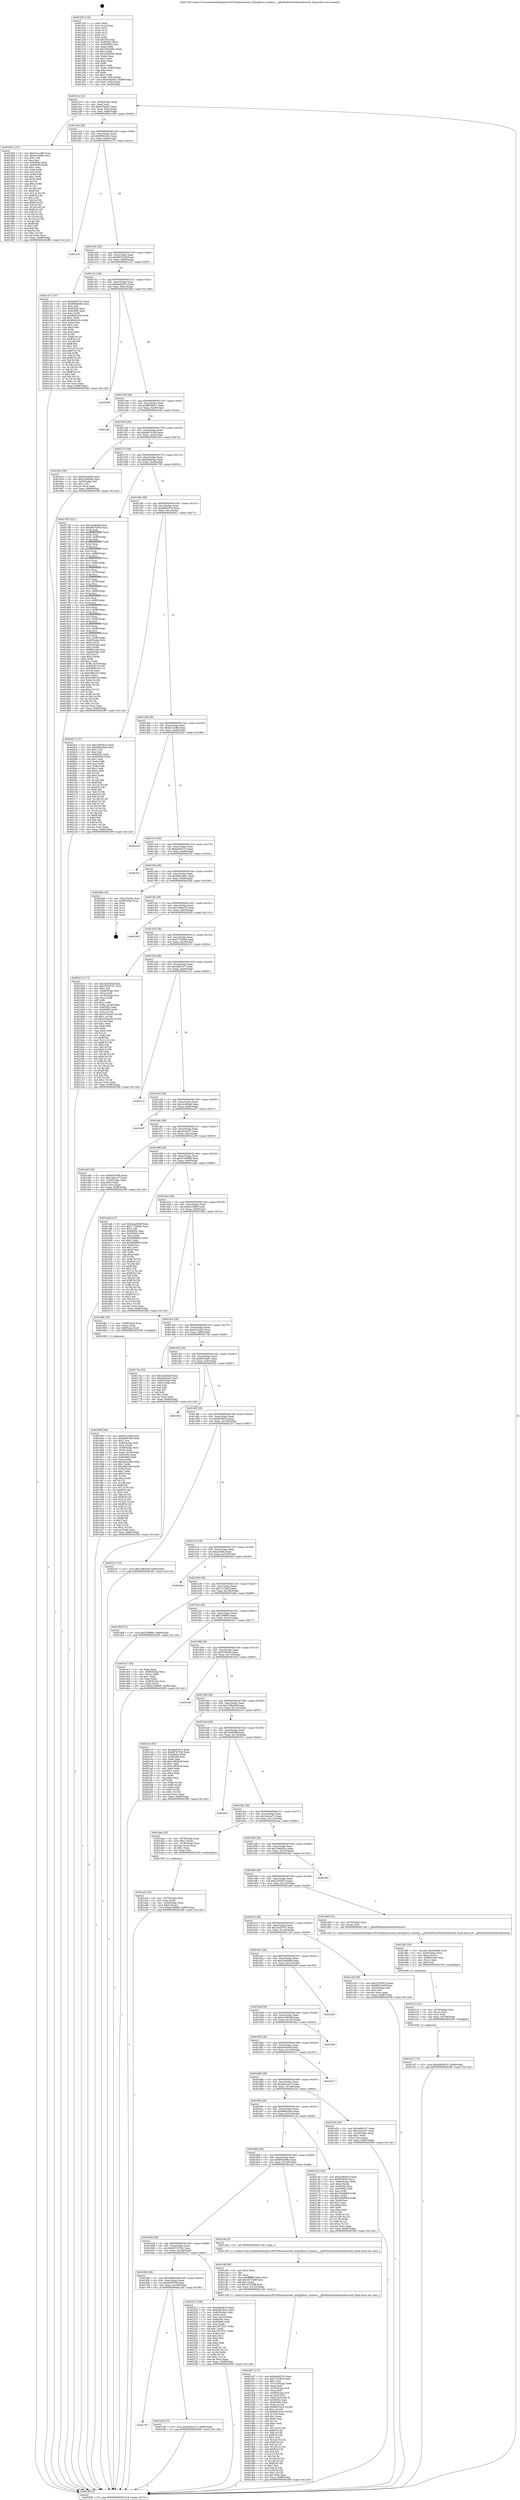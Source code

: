 digraph "0x401250" {
  label = "0x401250 (/mnt/c/Users/mathe/Desktop/tcc/POCII/binaries/extr_kittyglfwwl_window.c__glfwPlatformWindowHovered_Final-ollvm.out::main(0))"
  labelloc = "t"
  node[shape=record]

  Entry [label="",width=0.3,height=0.3,shape=circle,fillcolor=black,style=filled]
  "0x4012c4" [label="{
     0x4012c4 [32]\l
     | [instrs]\l
     &nbsp;&nbsp;0x4012c4 \<+6\>: mov -0x98(%rbp),%eax\l
     &nbsp;&nbsp;0x4012ca \<+2\>: mov %eax,%ecx\l
     &nbsp;&nbsp;0x4012cc \<+6\>: sub $0x853aaf20,%ecx\l
     &nbsp;&nbsp;0x4012d2 \<+6\>: mov %eax,-0xac(%rbp)\l
     &nbsp;&nbsp;0x4012d8 \<+6\>: mov %ecx,-0xb0(%rbp)\l
     &nbsp;&nbsp;0x4012de \<+6\>: je 0000000000401903 \<main+0x6b3\>\l
  }"]
  "0x401903" [label="{
     0x401903 [137]\l
     | [instrs]\l
     &nbsp;&nbsp;0x401903 \<+5\>: mov $0xb41c1f68,%eax\l
     &nbsp;&nbsp;0x401908 \<+5\>: mov $0xe415ff54,%ecx\l
     &nbsp;&nbsp;0x40190d \<+2\>: mov $0x1,%dl\l
     &nbsp;&nbsp;0x40190f \<+2\>: xor %esi,%esi\l
     &nbsp;&nbsp;0x401911 \<+7\>: mov 0x40505c,%edi\l
     &nbsp;&nbsp;0x401918 \<+8\>: mov 0x405060,%r8d\l
     &nbsp;&nbsp;0x401920 \<+3\>: sub $0x1,%esi\l
     &nbsp;&nbsp;0x401923 \<+3\>: mov %edi,%r9d\l
     &nbsp;&nbsp;0x401926 \<+3\>: add %esi,%r9d\l
     &nbsp;&nbsp;0x401929 \<+4\>: imul %r9d,%edi\l
     &nbsp;&nbsp;0x40192d \<+3\>: and $0x1,%edi\l
     &nbsp;&nbsp;0x401930 \<+3\>: cmp $0x0,%edi\l
     &nbsp;&nbsp;0x401933 \<+4\>: sete %r10b\l
     &nbsp;&nbsp;0x401937 \<+4\>: cmp $0xa,%r8d\l
     &nbsp;&nbsp;0x40193b \<+4\>: setl %r11b\l
     &nbsp;&nbsp;0x40193f \<+3\>: mov %r10b,%bl\l
     &nbsp;&nbsp;0x401942 \<+3\>: xor $0xff,%bl\l
     &nbsp;&nbsp;0x401945 \<+3\>: mov %r11b,%r14b\l
     &nbsp;&nbsp;0x401948 \<+4\>: xor $0xff,%r14b\l
     &nbsp;&nbsp;0x40194c \<+3\>: xor $0x1,%dl\l
     &nbsp;&nbsp;0x40194f \<+3\>: mov %bl,%r15b\l
     &nbsp;&nbsp;0x401952 \<+4\>: and $0xff,%r15b\l
     &nbsp;&nbsp;0x401956 \<+3\>: and %dl,%r10b\l
     &nbsp;&nbsp;0x401959 \<+3\>: mov %r14b,%r12b\l
     &nbsp;&nbsp;0x40195c \<+4\>: and $0xff,%r12b\l
     &nbsp;&nbsp;0x401960 \<+3\>: and %dl,%r11b\l
     &nbsp;&nbsp;0x401963 \<+3\>: or %r10b,%r15b\l
     &nbsp;&nbsp;0x401966 \<+3\>: or %r11b,%r12b\l
     &nbsp;&nbsp;0x401969 \<+3\>: xor %r12b,%r15b\l
     &nbsp;&nbsp;0x40196c \<+3\>: or %r14b,%bl\l
     &nbsp;&nbsp;0x40196f \<+3\>: xor $0xff,%bl\l
     &nbsp;&nbsp;0x401972 \<+3\>: or $0x1,%dl\l
     &nbsp;&nbsp;0x401975 \<+2\>: and %dl,%bl\l
     &nbsp;&nbsp;0x401977 \<+3\>: or %bl,%r15b\l
     &nbsp;&nbsp;0x40197a \<+4\>: test $0x1,%r15b\l
     &nbsp;&nbsp;0x40197e \<+3\>: cmovne %ecx,%eax\l
     &nbsp;&nbsp;0x401981 \<+6\>: mov %eax,-0x98(%rbp)\l
     &nbsp;&nbsp;0x401987 \<+5\>: jmp 00000000004023f0 \<main+0x11a0\>\l
  }"]
  "0x4012e4" [label="{
     0x4012e4 [28]\l
     | [instrs]\l
     &nbsp;&nbsp;0x4012e4 \<+5\>: jmp 00000000004012e9 \<main+0x99\>\l
     &nbsp;&nbsp;0x4012e9 \<+6\>: mov -0xac(%rbp),%eax\l
     &nbsp;&nbsp;0x4012ef \<+5\>: sub $0x860022dc,%eax\l
     &nbsp;&nbsp;0x4012f4 \<+6\>: mov %eax,-0xb4(%rbp)\l
     &nbsp;&nbsp;0x4012fa \<+6\>: je 0000000000401e73 \<main+0xc23\>\l
  }"]
  Exit [label="",width=0.3,height=0.3,shape=circle,fillcolor=black,style=filled,peripheries=2]
  "0x401e73" [label="{
     0x401e73\l
  }", style=dashed]
  "0x401300" [label="{
     0x401300 [28]\l
     | [instrs]\l
     &nbsp;&nbsp;0x401300 \<+5\>: jmp 0000000000401305 \<main+0xb5\>\l
     &nbsp;&nbsp;0x401305 \<+6\>: mov -0xac(%rbp),%eax\l
     &nbsp;&nbsp;0x40130b \<+5\>: sub $0x8601b35f,%eax\l
     &nbsp;&nbsp;0x401310 \<+6\>: mov %eax,-0xb8(%rbp)\l
     &nbsp;&nbsp;0x401316 \<+6\>: je 0000000000401c47 \<main+0x9f7\>\l
  }"]
  "0x401e27" [label="{
     0x401e27 [15]\l
     | [instrs]\l
     &nbsp;&nbsp;0x401e27 \<+10\>: movl $0xad826470,-0x98(%rbp)\l
     &nbsp;&nbsp;0x401e31 \<+5\>: jmp 00000000004023f0 \<main+0x11a0\>\l
  }"]
  "0x401c47" [label="{
     0x401c47 [147]\l
     | [instrs]\l
     &nbsp;&nbsp;0x401c47 \<+5\>: mov $0xba0d27c5,%eax\l
     &nbsp;&nbsp;0x401c4c \<+5\>: mov $0x6836c69b,%ecx\l
     &nbsp;&nbsp;0x401c51 \<+2\>: mov $0x1,%dl\l
     &nbsp;&nbsp;0x401c53 \<+7\>: mov 0x40505c,%esi\l
     &nbsp;&nbsp;0x401c5a \<+7\>: mov 0x405060,%edi\l
     &nbsp;&nbsp;0x401c61 \<+3\>: mov %esi,%r8d\l
     &nbsp;&nbsp;0x401c64 \<+7\>: sub $0x964fcd3b,%r8d\l
     &nbsp;&nbsp;0x401c6b \<+4\>: sub $0x1,%r8d\l
     &nbsp;&nbsp;0x401c6f \<+7\>: add $0x964fcd3b,%r8d\l
     &nbsp;&nbsp;0x401c76 \<+4\>: imul %r8d,%esi\l
     &nbsp;&nbsp;0x401c7a \<+3\>: and $0x1,%esi\l
     &nbsp;&nbsp;0x401c7d \<+3\>: cmp $0x0,%esi\l
     &nbsp;&nbsp;0x401c80 \<+4\>: sete %r9b\l
     &nbsp;&nbsp;0x401c84 \<+3\>: cmp $0xa,%edi\l
     &nbsp;&nbsp;0x401c87 \<+4\>: setl %r10b\l
     &nbsp;&nbsp;0x401c8b \<+3\>: mov %r9b,%r11b\l
     &nbsp;&nbsp;0x401c8e \<+4\>: xor $0xff,%r11b\l
     &nbsp;&nbsp;0x401c92 \<+3\>: mov %r10b,%bl\l
     &nbsp;&nbsp;0x401c95 \<+3\>: xor $0xff,%bl\l
     &nbsp;&nbsp;0x401c98 \<+3\>: xor $0x1,%dl\l
     &nbsp;&nbsp;0x401c9b \<+3\>: mov %r11b,%r14b\l
     &nbsp;&nbsp;0x401c9e \<+4\>: and $0xff,%r14b\l
     &nbsp;&nbsp;0x401ca2 \<+3\>: and %dl,%r9b\l
     &nbsp;&nbsp;0x401ca5 \<+3\>: mov %bl,%r15b\l
     &nbsp;&nbsp;0x401ca8 \<+4\>: and $0xff,%r15b\l
     &nbsp;&nbsp;0x401cac \<+3\>: and %dl,%r10b\l
     &nbsp;&nbsp;0x401caf \<+3\>: or %r9b,%r14b\l
     &nbsp;&nbsp;0x401cb2 \<+3\>: or %r10b,%r15b\l
     &nbsp;&nbsp;0x401cb5 \<+3\>: xor %r15b,%r14b\l
     &nbsp;&nbsp;0x401cb8 \<+3\>: or %bl,%r11b\l
     &nbsp;&nbsp;0x401cbb \<+4\>: xor $0xff,%r11b\l
     &nbsp;&nbsp;0x401cbf \<+3\>: or $0x1,%dl\l
     &nbsp;&nbsp;0x401cc2 \<+3\>: and %dl,%r11b\l
     &nbsp;&nbsp;0x401cc5 \<+3\>: or %r11b,%r14b\l
     &nbsp;&nbsp;0x401cc8 \<+4\>: test $0x1,%r14b\l
     &nbsp;&nbsp;0x401ccc \<+3\>: cmovne %ecx,%eax\l
     &nbsp;&nbsp;0x401ccf \<+6\>: mov %eax,-0x98(%rbp)\l
     &nbsp;&nbsp;0x401cd5 \<+5\>: jmp 00000000004023f0 \<main+0x11a0\>\l
  }"]
  "0x40131c" [label="{
     0x40131c [28]\l
     | [instrs]\l
     &nbsp;&nbsp;0x40131c \<+5\>: jmp 0000000000401321 \<main+0xd1\>\l
     &nbsp;&nbsp;0x401321 \<+6\>: mov -0xac(%rbp),%eax\l
     &nbsp;&nbsp;0x401327 \<+5\>: sub $0x8ae83b74,%eax\l
     &nbsp;&nbsp;0x40132c \<+6\>: mov %eax,-0xbc(%rbp)\l
     &nbsp;&nbsp;0x401332 \<+6\>: je 00000000004023d8 \<main+0x1188\>\l
  }"]
  "0x401e12" [label="{
     0x401e12 [21]\l
     | [instrs]\l
     &nbsp;&nbsp;0x401e12 \<+4\>: mov -0x70(%rbp),%rcx\l
     &nbsp;&nbsp;0x401e16 \<+3\>: mov (%rcx),%rcx\l
     &nbsp;&nbsp;0x401e19 \<+3\>: mov %rcx,%rdi\l
     &nbsp;&nbsp;0x401e1c \<+6\>: mov %eax,-0x158(%rbp)\l
     &nbsp;&nbsp;0x401e22 \<+5\>: call 0000000000401030 \<free@plt\>\l
     | [calls]\l
     &nbsp;&nbsp;0x401030 \{1\} (unknown)\l
  }"]
  "0x4023d8" [label="{
     0x4023d8\l
  }", style=dashed]
  "0x401338" [label="{
     0x401338 [28]\l
     | [instrs]\l
     &nbsp;&nbsp;0x401338 \<+5\>: jmp 000000000040133d \<main+0xed\>\l
     &nbsp;&nbsp;0x40133d \<+6\>: mov -0xac(%rbp),%eax\l
     &nbsp;&nbsp;0x401343 \<+5\>: sub $0x8f056d11,%eax\l
     &nbsp;&nbsp;0x401348 \<+6\>: mov %eax,-0xc0(%rbp)\l
     &nbsp;&nbsp;0x40134e \<+6\>: je 0000000000401efa \<main+0xcaa\>\l
  }"]
  "0x401df5" [label="{
     0x401df5 [29]\l
     | [instrs]\l
     &nbsp;&nbsp;0x401df5 \<+10\>: movabs $0x4030d6,%rdi\l
     &nbsp;&nbsp;0x401dff \<+4\>: mov -0x60(%rbp),%rcx\l
     &nbsp;&nbsp;0x401e03 \<+2\>: mov %eax,(%rcx)\l
     &nbsp;&nbsp;0x401e05 \<+4\>: mov -0x60(%rbp),%rcx\l
     &nbsp;&nbsp;0x401e09 \<+2\>: mov (%rcx),%esi\l
     &nbsp;&nbsp;0x401e0b \<+2\>: mov $0x0,%al\l
     &nbsp;&nbsp;0x401e0d \<+5\>: call 0000000000401040 \<printf@plt\>\l
     | [calls]\l
     &nbsp;&nbsp;0x401040 \{1\} (unknown)\l
  }"]
  "0x401efa" [label="{
     0x401efa\l
  }", style=dashed]
  "0x401354" [label="{
     0x401354 [28]\l
     | [instrs]\l
     &nbsp;&nbsp;0x401354 \<+5\>: jmp 0000000000401359 \<main+0x109\>\l
     &nbsp;&nbsp;0x401359 \<+6\>: mov -0xac(%rbp),%eax\l
     &nbsp;&nbsp;0x40135f \<+5\>: sub $0xa9074169,%eax\l
     &nbsp;&nbsp;0x401364 \<+6\>: mov %eax,-0xc4(%rbp)\l
     &nbsp;&nbsp;0x40136a \<+6\>: je 00000000004018c4 \<main+0x674\>\l
  }"]
  "0x401d07" [label="{
     0x401d07 [177]\l
     | [instrs]\l
     &nbsp;&nbsp;0x401d07 \<+5\>: mov $0xba0d27c5,%ecx\l
     &nbsp;&nbsp;0x401d0c \<+5\>: mov $0x11229e3,%edx\l
     &nbsp;&nbsp;0x401d11 \<+3\>: mov $0x1,%sil\l
     &nbsp;&nbsp;0x401d14 \<+6\>: mov -0x154(%rbp),%edi\l
     &nbsp;&nbsp;0x401d1a \<+3\>: imul %eax,%edi\l
     &nbsp;&nbsp;0x401d1d \<+4\>: mov -0x70(%rbp),%r8\l
     &nbsp;&nbsp;0x401d21 \<+3\>: mov (%r8),%r8\l
     &nbsp;&nbsp;0x401d24 \<+4\>: mov -0x68(%rbp),%r9\l
     &nbsp;&nbsp;0x401d28 \<+3\>: movslq (%r9),%r9\l
     &nbsp;&nbsp;0x401d2b \<+4\>: mov %edi,(%r8,%r9,4)\l
     &nbsp;&nbsp;0x401d2f \<+7\>: mov 0x40505c,%eax\l
     &nbsp;&nbsp;0x401d36 \<+7\>: mov 0x405060,%edi\l
     &nbsp;&nbsp;0x401d3d \<+3\>: mov %eax,%r10d\l
     &nbsp;&nbsp;0x401d40 \<+7\>: add $0x68010cc5,%r10d\l
     &nbsp;&nbsp;0x401d47 \<+4\>: sub $0x1,%r10d\l
     &nbsp;&nbsp;0x401d4b \<+7\>: sub $0x68010cc5,%r10d\l
     &nbsp;&nbsp;0x401d52 \<+4\>: imul %r10d,%eax\l
     &nbsp;&nbsp;0x401d56 \<+3\>: and $0x1,%eax\l
     &nbsp;&nbsp;0x401d59 \<+3\>: cmp $0x0,%eax\l
     &nbsp;&nbsp;0x401d5c \<+4\>: sete %r11b\l
     &nbsp;&nbsp;0x401d60 \<+3\>: cmp $0xa,%edi\l
     &nbsp;&nbsp;0x401d63 \<+3\>: setl %bl\l
     &nbsp;&nbsp;0x401d66 \<+3\>: mov %r11b,%r14b\l
     &nbsp;&nbsp;0x401d69 \<+4\>: xor $0xff,%r14b\l
     &nbsp;&nbsp;0x401d6d \<+3\>: mov %bl,%r15b\l
     &nbsp;&nbsp;0x401d70 \<+4\>: xor $0xff,%r15b\l
     &nbsp;&nbsp;0x401d74 \<+4\>: xor $0x1,%sil\l
     &nbsp;&nbsp;0x401d78 \<+3\>: mov %r14b,%r12b\l
     &nbsp;&nbsp;0x401d7b \<+4\>: and $0xff,%r12b\l
     &nbsp;&nbsp;0x401d7f \<+3\>: and %sil,%r11b\l
     &nbsp;&nbsp;0x401d82 \<+3\>: mov %r15b,%r13b\l
     &nbsp;&nbsp;0x401d85 \<+4\>: and $0xff,%r13b\l
     &nbsp;&nbsp;0x401d89 \<+3\>: and %sil,%bl\l
     &nbsp;&nbsp;0x401d8c \<+3\>: or %r11b,%r12b\l
     &nbsp;&nbsp;0x401d8f \<+3\>: or %bl,%r13b\l
     &nbsp;&nbsp;0x401d92 \<+3\>: xor %r13b,%r12b\l
     &nbsp;&nbsp;0x401d95 \<+3\>: or %r15b,%r14b\l
     &nbsp;&nbsp;0x401d98 \<+4\>: xor $0xff,%r14b\l
     &nbsp;&nbsp;0x401d9c \<+4\>: or $0x1,%sil\l
     &nbsp;&nbsp;0x401da0 \<+3\>: and %sil,%r14b\l
     &nbsp;&nbsp;0x401da3 \<+3\>: or %r14b,%r12b\l
     &nbsp;&nbsp;0x401da6 \<+4\>: test $0x1,%r12b\l
     &nbsp;&nbsp;0x401daa \<+3\>: cmovne %edx,%ecx\l
     &nbsp;&nbsp;0x401dad \<+6\>: mov %ecx,-0x98(%rbp)\l
     &nbsp;&nbsp;0x401db3 \<+5\>: jmp 00000000004023f0 \<main+0x11a0\>\l
  }"]
  "0x4018c4" [label="{
     0x4018c4 [30]\l
     | [instrs]\l
     &nbsp;&nbsp;0x4018c4 \<+5\>: mov $0x853aaf20,%eax\l
     &nbsp;&nbsp;0x4018c9 \<+5\>: mov $0x2cc602dd,%ecx\l
     &nbsp;&nbsp;0x4018ce \<+3\>: mov -0x35(%rbp),%dl\l
     &nbsp;&nbsp;0x4018d1 \<+3\>: test $0x1,%dl\l
     &nbsp;&nbsp;0x4018d4 \<+3\>: cmovne %ecx,%eax\l
     &nbsp;&nbsp;0x4018d7 \<+6\>: mov %eax,-0x98(%rbp)\l
     &nbsp;&nbsp;0x4018dd \<+5\>: jmp 00000000004023f0 \<main+0x11a0\>\l
  }"]
  "0x401370" [label="{
     0x401370 [28]\l
     | [instrs]\l
     &nbsp;&nbsp;0x401370 \<+5\>: jmp 0000000000401375 \<main+0x125\>\l
     &nbsp;&nbsp;0x401375 \<+6\>: mov -0xac(%rbp),%eax\l
     &nbsp;&nbsp;0x40137b \<+5\>: sub $0xabfe44a2,%eax\l
     &nbsp;&nbsp;0x401380 \<+6\>: mov %eax,-0xc8(%rbp)\l
     &nbsp;&nbsp;0x401386 \<+6\>: je 0000000000401783 \<main+0x533\>\l
  }"]
  "0x401cdf" [label="{
     0x401cdf [40]\l
     | [instrs]\l
     &nbsp;&nbsp;0x401cdf \<+5\>: mov $0x2,%ecx\l
     &nbsp;&nbsp;0x401ce4 \<+1\>: cltd\l
     &nbsp;&nbsp;0x401ce5 \<+2\>: idiv %ecx\l
     &nbsp;&nbsp;0x401ce7 \<+6\>: imul $0xfffffffe,%edx,%ecx\l
     &nbsp;&nbsp;0x401ced \<+6\>: add $0x167245ff,%ecx\l
     &nbsp;&nbsp;0x401cf3 \<+3\>: add $0x1,%ecx\l
     &nbsp;&nbsp;0x401cf6 \<+6\>: sub $0x167245ff,%ecx\l
     &nbsp;&nbsp;0x401cfc \<+6\>: mov %ecx,-0x154(%rbp)\l
     &nbsp;&nbsp;0x401d02 \<+5\>: call 0000000000401160 \<next_i\>\l
     | [calls]\l
     &nbsp;&nbsp;0x401160 \{1\} (/mnt/c/Users/mathe/Desktop/tcc/POCII/binaries/extr_kittyglfwwl_window.c__glfwPlatformWindowHovered_Final-ollvm.out::next_i)\l
  }"]
  "0x401783" [label="{
     0x401783 [321]\l
     | [instrs]\l
     &nbsp;&nbsp;0x401783 \<+5\>: mov $0x24a4bbbf,%eax\l
     &nbsp;&nbsp;0x401788 \<+5\>: mov $0xa9074169,%ecx\l
     &nbsp;&nbsp;0x40178d \<+3\>: mov %rsp,%rdx\l
     &nbsp;&nbsp;0x401790 \<+4\>: add $0xfffffffffffffff0,%rdx\l
     &nbsp;&nbsp;0x401794 \<+3\>: mov %rdx,%rsp\l
     &nbsp;&nbsp;0x401797 \<+7\>: mov %rdx,-0x90(%rbp)\l
     &nbsp;&nbsp;0x40179e \<+3\>: mov %rsp,%rdx\l
     &nbsp;&nbsp;0x4017a1 \<+4\>: add $0xfffffffffffffff0,%rdx\l
     &nbsp;&nbsp;0x4017a5 \<+3\>: mov %rdx,%rsp\l
     &nbsp;&nbsp;0x4017a8 \<+3\>: mov %rsp,%rsi\l
     &nbsp;&nbsp;0x4017ab \<+4\>: add $0xfffffffffffffff0,%rsi\l
     &nbsp;&nbsp;0x4017af \<+3\>: mov %rsi,%rsp\l
     &nbsp;&nbsp;0x4017b2 \<+7\>: mov %rsi,-0x88(%rbp)\l
     &nbsp;&nbsp;0x4017b9 \<+3\>: mov %rsp,%rsi\l
     &nbsp;&nbsp;0x4017bc \<+4\>: add $0xfffffffffffffff0,%rsi\l
     &nbsp;&nbsp;0x4017c0 \<+3\>: mov %rsi,%rsp\l
     &nbsp;&nbsp;0x4017c3 \<+4\>: mov %rsi,-0x80(%rbp)\l
     &nbsp;&nbsp;0x4017c7 \<+3\>: mov %rsp,%rsi\l
     &nbsp;&nbsp;0x4017ca \<+4\>: add $0xfffffffffffffff0,%rsi\l
     &nbsp;&nbsp;0x4017ce \<+3\>: mov %rsi,%rsp\l
     &nbsp;&nbsp;0x4017d1 \<+4\>: mov %rsi,-0x78(%rbp)\l
     &nbsp;&nbsp;0x4017d5 \<+3\>: mov %rsp,%rsi\l
     &nbsp;&nbsp;0x4017d8 \<+4\>: add $0xfffffffffffffff0,%rsi\l
     &nbsp;&nbsp;0x4017dc \<+3\>: mov %rsi,%rsp\l
     &nbsp;&nbsp;0x4017df \<+4\>: mov %rsi,-0x70(%rbp)\l
     &nbsp;&nbsp;0x4017e3 \<+3\>: mov %rsp,%rsi\l
     &nbsp;&nbsp;0x4017e6 \<+4\>: add $0xfffffffffffffff0,%rsi\l
     &nbsp;&nbsp;0x4017ea \<+3\>: mov %rsi,%rsp\l
     &nbsp;&nbsp;0x4017ed \<+4\>: mov %rsi,-0x68(%rbp)\l
     &nbsp;&nbsp;0x4017f1 \<+3\>: mov %rsp,%rsi\l
     &nbsp;&nbsp;0x4017f4 \<+4\>: add $0xfffffffffffffff0,%rsi\l
     &nbsp;&nbsp;0x4017f8 \<+3\>: mov %rsi,%rsp\l
     &nbsp;&nbsp;0x4017fb \<+4\>: mov %rsi,-0x60(%rbp)\l
     &nbsp;&nbsp;0x4017ff \<+3\>: mov %rsp,%rsi\l
     &nbsp;&nbsp;0x401802 \<+4\>: add $0xfffffffffffffff0,%rsi\l
     &nbsp;&nbsp;0x401806 \<+3\>: mov %rsi,%rsp\l
     &nbsp;&nbsp;0x401809 \<+4\>: mov %rsi,-0x58(%rbp)\l
     &nbsp;&nbsp;0x40180d \<+3\>: mov %rsp,%rsi\l
     &nbsp;&nbsp;0x401810 \<+4\>: add $0xfffffffffffffff0,%rsi\l
     &nbsp;&nbsp;0x401814 \<+3\>: mov %rsi,%rsp\l
     &nbsp;&nbsp;0x401817 \<+4\>: mov %rsi,-0x50(%rbp)\l
     &nbsp;&nbsp;0x40181b \<+3\>: mov %rsp,%rsi\l
     &nbsp;&nbsp;0x40181e \<+4\>: add $0xfffffffffffffff0,%rsi\l
     &nbsp;&nbsp;0x401822 \<+3\>: mov %rsi,%rsp\l
     &nbsp;&nbsp;0x401825 \<+4\>: mov %rsi,-0x48(%rbp)\l
     &nbsp;&nbsp;0x401829 \<+3\>: mov %rsp,%rsi\l
     &nbsp;&nbsp;0x40182c \<+4\>: add $0xfffffffffffffff0,%rsi\l
     &nbsp;&nbsp;0x401830 \<+3\>: mov %rsi,%rsp\l
     &nbsp;&nbsp;0x401833 \<+4\>: mov %rsi,-0x40(%rbp)\l
     &nbsp;&nbsp;0x401837 \<+7\>: mov -0x90(%rbp),%rsi\l
     &nbsp;&nbsp;0x40183e \<+6\>: movl $0x0,(%rsi)\l
     &nbsp;&nbsp;0x401844 \<+6\>: mov -0x9c(%rbp),%edi\l
     &nbsp;&nbsp;0x40184a \<+2\>: mov %edi,(%rdx)\l
     &nbsp;&nbsp;0x40184c \<+7\>: mov -0x88(%rbp),%rsi\l
     &nbsp;&nbsp;0x401853 \<+7\>: mov -0xa8(%rbp),%r8\l
     &nbsp;&nbsp;0x40185a \<+3\>: mov %r8,(%rsi)\l
     &nbsp;&nbsp;0x40185d \<+3\>: cmpl $0x2,(%rdx)\l
     &nbsp;&nbsp;0x401860 \<+4\>: setne %r9b\l
     &nbsp;&nbsp;0x401864 \<+4\>: and $0x1,%r9b\l
     &nbsp;&nbsp;0x401868 \<+4\>: mov %r9b,-0x35(%rbp)\l
     &nbsp;&nbsp;0x40186c \<+8\>: mov 0x40505c,%r10d\l
     &nbsp;&nbsp;0x401874 \<+8\>: mov 0x405060,%r11d\l
     &nbsp;&nbsp;0x40187c \<+3\>: mov %r10d,%ebx\l
     &nbsp;&nbsp;0x40187f \<+6\>: sub $0x5ef64150,%ebx\l
     &nbsp;&nbsp;0x401885 \<+3\>: sub $0x1,%ebx\l
     &nbsp;&nbsp;0x401888 \<+6\>: add $0x5ef64150,%ebx\l
     &nbsp;&nbsp;0x40188e \<+4\>: imul %ebx,%r10d\l
     &nbsp;&nbsp;0x401892 \<+4\>: and $0x1,%r10d\l
     &nbsp;&nbsp;0x401896 \<+4\>: cmp $0x0,%r10d\l
     &nbsp;&nbsp;0x40189a \<+4\>: sete %r9b\l
     &nbsp;&nbsp;0x40189e \<+4\>: cmp $0xa,%r11d\l
     &nbsp;&nbsp;0x4018a2 \<+4\>: setl %r14b\l
     &nbsp;&nbsp;0x4018a6 \<+3\>: mov %r9b,%r15b\l
     &nbsp;&nbsp;0x4018a9 \<+3\>: and %r14b,%r15b\l
     &nbsp;&nbsp;0x4018ac \<+3\>: xor %r14b,%r9b\l
     &nbsp;&nbsp;0x4018af \<+3\>: or %r9b,%r15b\l
     &nbsp;&nbsp;0x4018b2 \<+4\>: test $0x1,%r15b\l
     &nbsp;&nbsp;0x4018b6 \<+3\>: cmovne %ecx,%eax\l
     &nbsp;&nbsp;0x4018b9 \<+6\>: mov %eax,-0x98(%rbp)\l
     &nbsp;&nbsp;0x4018bf \<+5\>: jmp 00000000004023f0 \<main+0x11a0\>\l
  }"]
  "0x40138c" [label="{
     0x40138c [28]\l
     | [instrs]\l
     &nbsp;&nbsp;0x40138c \<+5\>: jmp 0000000000401391 \<main+0x141\>\l
     &nbsp;&nbsp;0x401391 \<+6\>: mov -0xac(%rbp),%eax\l
     &nbsp;&nbsp;0x401397 \<+5\>: sub $0xad826470,%eax\l
     &nbsp;&nbsp;0x40139c \<+6\>: mov %eax,-0xcc(%rbp)\l
     &nbsp;&nbsp;0x4013a2 \<+6\>: je 00000000004020c1 \<main+0xe71\>\l
  }"]
  "0x401acb" [label="{
     0x401acb [32]\l
     | [instrs]\l
     &nbsp;&nbsp;0x401acb \<+4\>: mov -0x70(%rbp),%rdi\l
     &nbsp;&nbsp;0x401acf \<+3\>: mov %rax,(%rdi)\l
     &nbsp;&nbsp;0x401ad2 \<+4\>: mov -0x68(%rbp),%rax\l
     &nbsp;&nbsp;0x401ad6 \<+6\>: movl $0x0,(%rax)\l
     &nbsp;&nbsp;0x401adc \<+10\>: movl $0xd13b96f6,-0x98(%rbp)\l
     &nbsp;&nbsp;0x401ae6 \<+5\>: jmp 00000000004023f0 \<main+0x11a0\>\l
  }"]
  "0x4020c1" [label="{
     0x4020c1 [137]\l
     | [instrs]\l
     &nbsp;&nbsp;0x4020c1 \<+5\>: mov $0x2266381a,%eax\l
     &nbsp;&nbsp;0x4020c6 \<+5\>: mov $0x48b5cbe0,%ecx\l
     &nbsp;&nbsp;0x4020cb \<+2\>: mov $0x1,%dl\l
     &nbsp;&nbsp;0x4020cd \<+2\>: xor %esi,%esi\l
     &nbsp;&nbsp;0x4020cf \<+7\>: mov 0x40505c,%edi\l
     &nbsp;&nbsp;0x4020d6 \<+8\>: mov 0x405060,%r8d\l
     &nbsp;&nbsp;0x4020de \<+3\>: sub $0x1,%esi\l
     &nbsp;&nbsp;0x4020e1 \<+3\>: mov %edi,%r9d\l
     &nbsp;&nbsp;0x4020e4 \<+3\>: add %esi,%r9d\l
     &nbsp;&nbsp;0x4020e7 \<+4\>: imul %r9d,%edi\l
     &nbsp;&nbsp;0x4020eb \<+3\>: and $0x1,%edi\l
     &nbsp;&nbsp;0x4020ee \<+3\>: cmp $0x0,%edi\l
     &nbsp;&nbsp;0x4020f1 \<+4\>: sete %r10b\l
     &nbsp;&nbsp;0x4020f5 \<+4\>: cmp $0xa,%r8d\l
     &nbsp;&nbsp;0x4020f9 \<+4\>: setl %r11b\l
     &nbsp;&nbsp;0x4020fd \<+3\>: mov %r10b,%bl\l
     &nbsp;&nbsp;0x402100 \<+3\>: xor $0xff,%bl\l
     &nbsp;&nbsp;0x402103 \<+3\>: mov %r11b,%r14b\l
     &nbsp;&nbsp;0x402106 \<+4\>: xor $0xff,%r14b\l
     &nbsp;&nbsp;0x40210a \<+3\>: xor $0x0,%dl\l
     &nbsp;&nbsp;0x40210d \<+3\>: mov %bl,%r15b\l
     &nbsp;&nbsp;0x402110 \<+4\>: and $0x0,%r15b\l
     &nbsp;&nbsp;0x402114 \<+3\>: and %dl,%r10b\l
     &nbsp;&nbsp;0x402117 \<+3\>: mov %r14b,%r12b\l
     &nbsp;&nbsp;0x40211a \<+4\>: and $0x0,%r12b\l
     &nbsp;&nbsp;0x40211e \<+3\>: and %dl,%r11b\l
     &nbsp;&nbsp;0x402121 \<+3\>: or %r10b,%r15b\l
     &nbsp;&nbsp;0x402124 \<+3\>: or %r11b,%r12b\l
     &nbsp;&nbsp;0x402127 \<+3\>: xor %r12b,%r15b\l
     &nbsp;&nbsp;0x40212a \<+3\>: or %r14b,%bl\l
     &nbsp;&nbsp;0x40212d \<+3\>: xor $0xff,%bl\l
     &nbsp;&nbsp;0x402130 \<+3\>: or $0x0,%dl\l
     &nbsp;&nbsp;0x402133 \<+2\>: and %dl,%bl\l
     &nbsp;&nbsp;0x402135 \<+3\>: or %bl,%r15b\l
     &nbsp;&nbsp;0x402138 \<+4\>: test $0x1,%r15b\l
     &nbsp;&nbsp;0x40213c \<+3\>: cmovne %ecx,%eax\l
     &nbsp;&nbsp;0x40213f \<+6\>: mov %eax,-0x98(%rbp)\l
     &nbsp;&nbsp;0x402145 \<+5\>: jmp 00000000004023f0 \<main+0x11a0\>\l
  }"]
  "0x4013a8" [label="{
     0x4013a8 [28]\l
     | [instrs]\l
     &nbsp;&nbsp;0x4013a8 \<+5\>: jmp 00000000004013ad \<main+0x15d\>\l
     &nbsp;&nbsp;0x4013ad \<+6\>: mov -0xac(%rbp),%eax\l
     &nbsp;&nbsp;0x4013b3 \<+5\>: sub $0xb41c1f68,%eax\l
     &nbsp;&nbsp;0x4013b8 \<+6\>: mov %eax,-0xd0(%rbp)\l
     &nbsp;&nbsp;0x4013be \<+6\>: je 00000000004022e4 \<main+0x1094\>\l
  }"]
  "0x40170c" [label="{
     0x40170c\l
  }", style=dashed]
  "0x4022e4" [label="{
     0x4022e4\l
  }", style=dashed]
  "0x4013c4" [label="{
     0x4013c4 [28]\l
     | [instrs]\l
     &nbsp;&nbsp;0x4013c4 \<+5\>: jmp 00000000004013c9 \<main+0x179\>\l
     &nbsp;&nbsp;0x4013c9 \<+6\>: mov -0xac(%rbp),%eax\l
     &nbsp;&nbsp;0x4013cf \<+5\>: sub $0xba0d27c5,%eax\l
     &nbsp;&nbsp;0x4013d4 \<+6\>: mov %eax,-0xd4(%rbp)\l
     &nbsp;&nbsp;0x4013da \<+6\>: je 000000000040233c \<main+0x10ec\>\l
  }"]
  "0x401a45" [label="{
     0x401a45 [15]\l
     | [instrs]\l
     &nbsp;&nbsp;0x401a45 \<+10\>: movl $0x3e81ae72,-0x98(%rbp)\l
     &nbsp;&nbsp;0x401a4f \<+5\>: jmp 00000000004023f0 \<main+0x11a0\>\l
  }"]
  "0x40233c" [label="{
     0x40233c\l
  }", style=dashed]
  "0x4013e0" [label="{
     0x4013e0 [28]\l
     | [instrs]\l
     &nbsp;&nbsp;0x4013e0 \<+5\>: jmp 00000000004013e5 \<main+0x195\>\l
     &nbsp;&nbsp;0x4013e5 \<+6\>: mov -0xac(%rbp),%eax\l
     &nbsp;&nbsp;0x4013eb \<+5\>: sub $0xbd823b41,%eax\l
     &nbsp;&nbsp;0x4013f0 \<+6\>: mov %eax,-0xd8(%rbp)\l
     &nbsp;&nbsp;0x4013f6 \<+6\>: je 000000000040228d \<main+0x103d\>\l
  }"]
  "0x4016f0" [label="{
     0x4016f0 [28]\l
     | [instrs]\l
     &nbsp;&nbsp;0x4016f0 \<+5\>: jmp 00000000004016f5 \<main+0x4a5\>\l
     &nbsp;&nbsp;0x4016f5 \<+6\>: mov -0xac(%rbp),%eax\l
     &nbsp;&nbsp;0x4016fb \<+5\>: sub $0x6d0f704f,%eax\l
     &nbsp;&nbsp;0x401700 \<+6\>: mov %eax,-0x148(%rbp)\l
     &nbsp;&nbsp;0x401706 \<+6\>: je 0000000000401a45 \<main+0x7f5\>\l
  }"]
  "0x40228d" [label="{
     0x40228d [18]\l
     | [instrs]\l
     &nbsp;&nbsp;0x40228d \<+3\>: mov -0x2c(%rbp),%eax\l
     &nbsp;&nbsp;0x402290 \<+4\>: lea -0x28(%rbp),%rsp\l
     &nbsp;&nbsp;0x402294 \<+1\>: pop %rbx\l
     &nbsp;&nbsp;0x402295 \<+2\>: pop %r12\l
     &nbsp;&nbsp;0x402297 \<+2\>: pop %r13\l
     &nbsp;&nbsp;0x402299 \<+2\>: pop %r14\l
     &nbsp;&nbsp;0x40229b \<+2\>: pop %r15\l
     &nbsp;&nbsp;0x40229d \<+1\>: pop %rbp\l
     &nbsp;&nbsp;0x40229e \<+1\>: ret\l
  }"]
  "0x4013fc" [label="{
     0x4013fc [28]\l
     | [instrs]\l
     &nbsp;&nbsp;0x4013fc \<+5\>: jmp 0000000000401401 \<main+0x1b1\>\l
     &nbsp;&nbsp;0x401401 \<+6\>: mov -0xac(%rbp),%eax\l
     &nbsp;&nbsp;0x401407 \<+5\>: sub $0xc458ba7b,%eax\l
     &nbsp;&nbsp;0x40140c \<+6\>: mov %eax,-0xdc(%rbp)\l
     &nbsp;&nbsp;0x401412 \<+6\>: je 0000000000402392 \<main+0x1142\>\l
  }"]
  "0x402221" [label="{
     0x402221 [108]\l
     | [instrs]\l
     &nbsp;&nbsp;0x402221 \<+5\>: mov $0x8ae83b74,%eax\l
     &nbsp;&nbsp;0x402226 \<+5\>: mov $0xbd823b41,%ecx\l
     &nbsp;&nbsp;0x40222b \<+7\>: mov -0x90(%rbp),%rdx\l
     &nbsp;&nbsp;0x402232 \<+2\>: mov (%rdx),%esi\l
     &nbsp;&nbsp;0x402234 \<+3\>: mov %esi,-0x2c(%rbp)\l
     &nbsp;&nbsp;0x402237 \<+7\>: mov 0x40505c,%esi\l
     &nbsp;&nbsp;0x40223e \<+7\>: mov 0x405060,%edi\l
     &nbsp;&nbsp;0x402245 \<+3\>: mov %esi,%r8d\l
     &nbsp;&nbsp;0x402248 \<+7\>: add $0x15f73337,%r8d\l
     &nbsp;&nbsp;0x40224f \<+4\>: sub $0x1,%r8d\l
     &nbsp;&nbsp;0x402253 \<+7\>: sub $0x15f73337,%r8d\l
     &nbsp;&nbsp;0x40225a \<+4\>: imul %r8d,%esi\l
     &nbsp;&nbsp;0x40225e \<+3\>: and $0x1,%esi\l
     &nbsp;&nbsp;0x402261 \<+3\>: cmp $0x0,%esi\l
     &nbsp;&nbsp;0x402264 \<+4\>: sete %r9b\l
     &nbsp;&nbsp;0x402268 \<+3\>: cmp $0xa,%edi\l
     &nbsp;&nbsp;0x40226b \<+4\>: setl %r10b\l
     &nbsp;&nbsp;0x40226f \<+3\>: mov %r9b,%r11b\l
     &nbsp;&nbsp;0x402272 \<+3\>: and %r10b,%r11b\l
     &nbsp;&nbsp;0x402275 \<+3\>: xor %r10b,%r9b\l
     &nbsp;&nbsp;0x402278 \<+3\>: or %r9b,%r11b\l
     &nbsp;&nbsp;0x40227b \<+4\>: test $0x1,%r11b\l
     &nbsp;&nbsp;0x40227f \<+3\>: cmovne %ecx,%eax\l
     &nbsp;&nbsp;0x402282 \<+6\>: mov %eax,-0x98(%rbp)\l
     &nbsp;&nbsp;0x402288 \<+5\>: jmp 00000000004023f0 \<main+0x11a0\>\l
  }"]
  "0x402392" [label="{
     0x402392\l
  }", style=dashed]
  "0x401418" [label="{
     0x401418 [28]\l
     | [instrs]\l
     &nbsp;&nbsp;0x401418 \<+5\>: jmp 000000000040141d \<main+0x1cd\>\l
     &nbsp;&nbsp;0x40141d \<+6\>: mov -0xac(%rbp),%eax\l
     &nbsp;&nbsp;0x401423 \<+5\>: sub $0xc77560e6,%eax\l
     &nbsp;&nbsp;0x401428 \<+6\>: mov %eax,-0xe0(%rbp)\l
     &nbsp;&nbsp;0x40142e \<+6\>: je 0000000000401b7e \<main+0x92e\>\l
  }"]
  "0x4016d4" [label="{
     0x4016d4 [28]\l
     | [instrs]\l
     &nbsp;&nbsp;0x4016d4 \<+5\>: jmp 00000000004016d9 \<main+0x489\>\l
     &nbsp;&nbsp;0x4016d9 \<+6\>: mov -0xac(%rbp),%eax\l
     &nbsp;&nbsp;0x4016df \<+5\>: sub $0x68747042,%eax\l
     &nbsp;&nbsp;0x4016e4 \<+6\>: mov %eax,-0x144(%rbp)\l
     &nbsp;&nbsp;0x4016ea \<+6\>: je 0000000000402221 \<main+0xfd1\>\l
  }"]
  "0x401b7e" [label="{
     0x401b7e [171]\l
     | [instrs]\l
     &nbsp;&nbsp;0x401b7e \<+5\>: mov $0x2ea4564f,%eax\l
     &nbsp;&nbsp;0x401b83 \<+5\>: mov $0x23e297d7,%ecx\l
     &nbsp;&nbsp;0x401b88 \<+2\>: mov $0x1,%dl\l
     &nbsp;&nbsp;0x401b8a \<+4\>: mov -0x68(%rbp),%rsi\l
     &nbsp;&nbsp;0x401b8e \<+2\>: mov (%rsi),%edi\l
     &nbsp;&nbsp;0x401b90 \<+4\>: mov -0x78(%rbp),%rsi\l
     &nbsp;&nbsp;0x401b94 \<+2\>: cmp (%rsi),%edi\l
     &nbsp;&nbsp;0x401b96 \<+4\>: setl %r8b\l
     &nbsp;&nbsp;0x401b9a \<+4\>: and $0x1,%r8b\l
     &nbsp;&nbsp;0x401b9e \<+4\>: mov %r8b,-0x2d(%rbp)\l
     &nbsp;&nbsp;0x401ba2 \<+7\>: mov 0x40505c,%edi\l
     &nbsp;&nbsp;0x401ba9 \<+8\>: mov 0x405060,%r9d\l
     &nbsp;&nbsp;0x401bb1 \<+3\>: mov %edi,%r10d\l
     &nbsp;&nbsp;0x401bb4 \<+7\>: add $0xc076ea53,%r10d\l
     &nbsp;&nbsp;0x401bbb \<+4\>: sub $0x1,%r10d\l
     &nbsp;&nbsp;0x401bbf \<+7\>: sub $0xc076ea53,%r10d\l
     &nbsp;&nbsp;0x401bc6 \<+4\>: imul %r10d,%edi\l
     &nbsp;&nbsp;0x401bca \<+3\>: and $0x1,%edi\l
     &nbsp;&nbsp;0x401bcd \<+3\>: cmp $0x0,%edi\l
     &nbsp;&nbsp;0x401bd0 \<+4\>: sete %r8b\l
     &nbsp;&nbsp;0x401bd4 \<+4\>: cmp $0xa,%r9d\l
     &nbsp;&nbsp;0x401bd8 \<+4\>: setl %r11b\l
     &nbsp;&nbsp;0x401bdc \<+3\>: mov %r8b,%bl\l
     &nbsp;&nbsp;0x401bdf \<+3\>: xor $0xff,%bl\l
     &nbsp;&nbsp;0x401be2 \<+3\>: mov %r11b,%r14b\l
     &nbsp;&nbsp;0x401be5 \<+4\>: xor $0xff,%r14b\l
     &nbsp;&nbsp;0x401be9 \<+3\>: xor $0x0,%dl\l
     &nbsp;&nbsp;0x401bec \<+3\>: mov %bl,%r15b\l
     &nbsp;&nbsp;0x401bef \<+4\>: and $0x0,%r15b\l
     &nbsp;&nbsp;0x401bf3 \<+3\>: and %dl,%r8b\l
     &nbsp;&nbsp;0x401bf6 \<+3\>: mov %r14b,%r12b\l
     &nbsp;&nbsp;0x401bf9 \<+4\>: and $0x0,%r12b\l
     &nbsp;&nbsp;0x401bfd \<+3\>: and %dl,%r11b\l
     &nbsp;&nbsp;0x401c00 \<+3\>: or %r8b,%r15b\l
     &nbsp;&nbsp;0x401c03 \<+3\>: or %r11b,%r12b\l
     &nbsp;&nbsp;0x401c06 \<+3\>: xor %r12b,%r15b\l
     &nbsp;&nbsp;0x401c09 \<+3\>: or %r14b,%bl\l
     &nbsp;&nbsp;0x401c0c \<+3\>: xor $0xff,%bl\l
     &nbsp;&nbsp;0x401c0f \<+3\>: or $0x0,%dl\l
     &nbsp;&nbsp;0x401c12 \<+2\>: and %dl,%bl\l
     &nbsp;&nbsp;0x401c14 \<+3\>: or %bl,%r15b\l
     &nbsp;&nbsp;0x401c17 \<+4\>: test $0x1,%r15b\l
     &nbsp;&nbsp;0x401c1b \<+3\>: cmovne %ecx,%eax\l
     &nbsp;&nbsp;0x401c1e \<+6\>: mov %eax,-0x98(%rbp)\l
     &nbsp;&nbsp;0x401c24 \<+5\>: jmp 00000000004023f0 \<main+0x11a0\>\l
  }"]
  "0x401434" [label="{
     0x401434 [28]\l
     | [instrs]\l
     &nbsp;&nbsp;0x401434 \<+5\>: jmp 0000000000401439 \<main+0x1e9\>\l
     &nbsp;&nbsp;0x401439 \<+6\>: mov -0xac(%rbp),%eax\l
     &nbsp;&nbsp;0x40143f \<+5\>: sub $0xca66c3c7,%eax\l
     &nbsp;&nbsp;0x401444 \<+6\>: mov %eax,-0xe4(%rbp)\l
     &nbsp;&nbsp;0x40144a \<+6\>: je 0000000000401a72 \<main+0x822\>\l
  }"]
  "0x401cda" [label="{
     0x401cda [5]\l
     | [instrs]\l
     &nbsp;&nbsp;0x401cda \<+5\>: call 0000000000401160 \<next_i\>\l
     | [calls]\l
     &nbsp;&nbsp;0x401160 \{1\} (/mnt/c/Users/mathe/Desktop/tcc/POCII/binaries/extr_kittyglfwwl_window.c__glfwPlatformWindowHovered_Final-ollvm.out::next_i)\l
  }"]
  "0x401a72" [label="{
     0x401a72\l
  }", style=dashed]
  "0x401450" [label="{
     0x401450 [28]\l
     | [instrs]\l
     &nbsp;&nbsp;0x401450 \<+5\>: jmp 0000000000401455 \<main+0x205\>\l
     &nbsp;&nbsp;0x401455 \<+6\>: mov -0xac(%rbp),%eax\l
     &nbsp;&nbsp;0x40145b \<+5\>: sub $0xccb36ba8,%eax\l
     &nbsp;&nbsp;0x401460 \<+6\>: mov %eax,-0xe8(%rbp)\l
     &nbsp;&nbsp;0x401466 \<+6\>: je 0000000000401e97 \<main+0xc47\>\l
  }"]
  "0x4016b8" [label="{
     0x4016b8 [28]\l
     | [instrs]\l
     &nbsp;&nbsp;0x4016b8 \<+5\>: jmp 00000000004016bd \<main+0x46d\>\l
     &nbsp;&nbsp;0x4016bd \<+6\>: mov -0xac(%rbp),%eax\l
     &nbsp;&nbsp;0x4016c3 \<+5\>: sub $0x6836c69b,%eax\l
     &nbsp;&nbsp;0x4016c8 \<+6\>: mov %eax,-0x140(%rbp)\l
     &nbsp;&nbsp;0x4016ce \<+6\>: je 0000000000401cda \<main+0xa8a\>\l
  }"]
  "0x401e97" [label="{
     0x401e97\l
  }", style=dashed]
  "0x40146c" [label="{
     0x40146c [28]\l
     | [instrs]\l
     &nbsp;&nbsp;0x40146c \<+5\>: jmp 0000000000401471 \<main+0x221\>\l
     &nbsp;&nbsp;0x401471 \<+6\>: mov -0xac(%rbp),%eax\l
     &nbsp;&nbsp;0x401477 \<+5\>: sub $0xce23a1f7,%eax\l
     &nbsp;&nbsp;0x40147c \<+6\>: mov %eax,-0xec(%rbp)\l
     &nbsp;&nbsp;0x401482 \<+6\>: je 0000000000401a90 \<main+0x840\>\l
  }"]
  "0x40214a" [label="{
     0x40214a [109]\l
     | [instrs]\l
     &nbsp;&nbsp;0x40214a \<+5\>: mov $0x2266381a,%eax\l
     &nbsp;&nbsp;0x40214f \<+5\>: mov $0xff7ef033,%ecx\l
     &nbsp;&nbsp;0x402154 \<+7\>: mov -0x90(%rbp),%rdx\l
     &nbsp;&nbsp;0x40215b \<+6\>: movl $0x0,(%rdx)\l
     &nbsp;&nbsp;0x402161 \<+7\>: mov 0x40505c,%esi\l
     &nbsp;&nbsp;0x402168 \<+7\>: mov 0x405060,%edi\l
     &nbsp;&nbsp;0x40216f \<+3\>: mov %esi,%r8d\l
     &nbsp;&nbsp;0x402172 \<+7\>: add $0x7b0d9fc8,%r8d\l
     &nbsp;&nbsp;0x402179 \<+4\>: sub $0x1,%r8d\l
     &nbsp;&nbsp;0x40217d \<+7\>: sub $0x7b0d9fc8,%r8d\l
     &nbsp;&nbsp;0x402184 \<+4\>: imul %r8d,%esi\l
     &nbsp;&nbsp;0x402188 \<+3\>: and $0x1,%esi\l
     &nbsp;&nbsp;0x40218b \<+3\>: cmp $0x0,%esi\l
     &nbsp;&nbsp;0x40218e \<+4\>: sete %r9b\l
     &nbsp;&nbsp;0x402192 \<+3\>: cmp $0xa,%edi\l
     &nbsp;&nbsp;0x402195 \<+4\>: setl %r10b\l
     &nbsp;&nbsp;0x402199 \<+3\>: mov %r9b,%r11b\l
     &nbsp;&nbsp;0x40219c \<+3\>: and %r10b,%r11b\l
     &nbsp;&nbsp;0x40219f \<+3\>: xor %r10b,%r9b\l
     &nbsp;&nbsp;0x4021a2 \<+3\>: or %r9b,%r11b\l
     &nbsp;&nbsp;0x4021a5 \<+4\>: test $0x1,%r11b\l
     &nbsp;&nbsp;0x4021a9 \<+3\>: cmovne %ecx,%eax\l
     &nbsp;&nbsp;0x4021ac \<+6\>: mov %eax,-0x98(%rbp)\l
     &nbsp;&nbsp;0x4021b2 \<+5\>: jmp 00000000004023f0 \<main+0x11a0\>\l
  }"]
  "0x401a90" [label="{
     0x401a90 [30]\l
     | [instrs]\l
     &nbsp;&nbsp;0x401a90 \<+5\>: mov $0x6f3a780b,%eax\l
     &nbsp;&nbsp;0x401a95 \<+5\>: mov $0x1da2ce73,%ecx\l
     &nbsp;&nbsp;0x401a9a \<+3\>: mov -0x34(%rbp),%edx\l
     &nbsp;&nbsp;0x401a9d \<+3\>: cmp $0x0,%edx\l
     &nbsp;&nbsp;0x401aa0 \<+3\>: cmove %ecx,%eax\l
     &nbsp;&nbsp;0x401aa3 \<+6\>: mov %eax,-0x98(%rbp)\l
     &nbsp;&nbsp;0x401aa9 \<+5\>: jmp 00000000004023f0 \<main+0x11a0\>\l
  }"]
  "0x401488" [label="{
     0x401488 [28]\l
     | [instrs]\l
     &nbsp;&nbsp;0x401488 \<+5\>: jmp 000000000040148d \<main+0x23d\>\l
     &nbsp;&nbsp;0x40148d \<+6\>: mov -0xac(%rbp),%eax\l
     &nbsp;&nbsp;0x401493 \<+5\>: sub $0xd13b96f6,%eax\l
     &nbsp;&nbsp;0x401498 \<+6\>: mov %eax,-0xf0(%rbp)\l
     &nbsp;&nbsp;0x40149e \<+6\>: je 0000000000401aeb \<main+0x89b\>\l
  }"]
  "0x40169c" [label="{
     0x40169c [28]\l
     | [instrs]\l
     &nbsp;&nbsp;0x40169c \<+5\>: jmp 00000000004016a1 \<main+0x451\>\l
     &nbsp;&nbsp;0x4016a1 \<+6\>: mov -0xac(%rbp),%eax\l
     &nbsp;&nbsp;0x4016a7 \<+5\>: sub $0x48b5cbe0,%eax\l
     &nbsp;&nbsp;0x4016ac \<+6\>: mov %eax,-0x13c(%rbp)\l
     &nbsp;&nbsp;0x4016b2 \<+6\>: je 000000000040214a \<main+0xefa\>\l
  }"]
  "0x401aeb" [label="{
     0x401aeb [147]\l
     | [instrs]\l
     &nbsp;&nbsp;0x401aeb \<+5\>: mov $0x2ea4564f,%eax\l
     &nbsp;&nbsp;0x401af0 \<+5\>: mov $0xc77560e6,%ecx\l
     &nbsp;&nbsp;0x401af5 \<+2\>: mov $0x1,%dl\l
     &nbsp;&nbsp;0x401af7 \<+7\>: mov 0x40505c,%esi\l
     &nbsp;&nbsp;0x401afe \<+7\>: mov 0x405060,%edi\l
     &nbsp;&nbsp;0x401b05 \<+3\>: mov %esi,%r8d\l
     &nbsp;&nbsp;0x401b08 \<+7\>: add $0x568f9f36,%r8d\l
     &nbsp;&nbsp;0x401b0f \<+4\>: sub $0x1,%r8d\l
     &nbsp;&nbsp;0x401b13 \<+7\>: sub $0x568f9f36,%r8d\l
     &nbsp;&nbsp;0x401b1a \<+4\>: imul %r8d,%esi\l
     &nbsp;&nbsp;0x401b1e \<+3\>: and $0x1,%esi\l
     &nbsp;&nbsp;0x401b21 \<+3\>: cmp $0x0,%esi\l
     &nbsp;&nbsp;0x401b24 \<+4\>: sete %r9b\l
     &nbsp;&nbsp;0x401b28 \<+3\>: cmp $0xa,%edi\l
     &nbsp;&nbsp;0x401b2b \<+4\>: setl %r10b\l
     &nbsp;&nbsp;0x401b2f \<+3\>: mov %r9b,%r11b\l
     &nbsp;&nbsp;0x401b32 \<+4\>: xor $0xff,%r11b\l
     &nbsp;&nbsp;0x401b36 \<+3\>: mov %r10b,%bl\l
     &nbsp;&nbsp;0x401b39 \<+3\>: xor $0xff,%bl\l
     &nbsp;&nbsp;0x401b3c \<+3\>: xor $0x1,%dl\l
     &nbsp;&nbsp;0x401b3f \<+3\>: mov %r11b,%r14b\l
     &nbsp;&nbsp;0x401b42 \<+4\>: and $0xff,%r14b\l
     &nbsp;&nbsp;0x401b46 \<+3\>: and %dl,%r9b\l
     &nbsp;&nbsp;0x401b49 \<+3\>: mov %bl,%r15b\l
     &nbsp;&nbsp;0x401b4c \<+4\>: and $0xff,%r15b\l
     &nbsp;&nbsp;0x401b50 \<+3\>: and %dl,%r10b\l
     &nbsp;&nbsp;0x401b53 \<+3\>: or %r9b,%r14b\l
     &nbsp;&nbsp;0x401b56 \<+3\>: or %r10b,%r15b\l
     &nbsp;&nbsp;0x401b59 \<+3\>: xor %r15b,%r14b\l
     &nbsp;&nbsp;0x401b5c \<+3\>: or %bl,%r11b\l
     &nbsp;&nbsp;0x401b5f \<+4\>: xor $0xff,%r11b\l
     &nbsp;&nbsp;0x401b63 \<+3\>: or $0x1,%dl\l
     &nbsp;&nbsp;0x401b66 \<+3\>: and %dl,%r11b\l
     &nbsp;&nbsp;0x401b69 \<+3\>: or %r11b,%r14b\l
     &nbsp;&nbsp;0x401b6c \<+4\>: test $0x1,%r14b\l
     &nbsp;&nbsp;0x401b70 \<+3\>: cmovne %ecx,%eax\l
     &nbsp;&nbsp;0x401b73 \<+6\>: mov %eax,-0x98(%rbp)\l
     &nbsp;&nbsp;0x401b79 \<+5\>: jmp 00000000004023f0 \<main+0x11a0\>\l
  }"]
  "0x4014a4" [label="{
     0x4014a4 [28]\l
     | [instrs]\l
     &nbsp;&nbsp;0x4014a4 \<+5\>: jmp 00000000004014a9 \<main+0x259\>\l
     &nbsp;&nbsp;0x4014a9 \<+6\>: mov -0xac(%rbp),%eax\l
     &nbsp;&nbsp;0x4014af \<+5\>: sub $0xe415ff54,%eax\l
     &nbsp;&nbsp;0x4014b4 \<+6\>: mov %eax,-0xf4(%rbp)\l
     &nbsp;&nbsp;0x4014ba \<+6\>: je 000000000040198c \<main+0x73c\>\l
  }"]
  "0x401a54" [label="{
     0x401a54 [30]\l
     | [instrs]\l
     &nbsp;&nbsp;0x401a54 \<+5\>: mov $0xca66c3c7,%eax\l
     &nbsp;&nbsp;0x401a59 \<+5\>: mov $0xce23a1f7,%ecx\l
     &nbsp;&nbsp;0x401a5e \<+3\>: mov -0x34(%rbp),%edx\l
     &nbsp;&nbsp;0x401a61 \<+3\>: cmp $0x1,%edx\l
     &nbsp;&nbsp;0x401a64 \<+3\>: cmovl %ecx,%eax\l
     &nbsp;&nbsp;0x401a67 \<+6\>: mov %eax,-0x98(%rbp)\l
     &nbsp;&nbsp;0x401a6d \<+5\>: jmp 00000000004023f0 \<main+0x11a0\>\l
  }"]
  "0x40198c" [label="{
     0x40198c [19]\l
     | [instrs]\l
     &nbsp;&nbsp;0x40198c \<+7\>: mov -0x88(%rbp),%rax\l
     &nbsp;&nbsp;0x401993 \<+3\>: mov (%rax),%rax\l
     &nbsp;&nbsp;0x401996 \<+4\>: mov 0x8(%rax),%rdi\l
     &nbsp;&nbsp;0x40199a \<+5\>: call 0000000000401060 \<atoi@plt\>\l
     | [calls]\l
     &nbsp;&nbsp;0x401060 \{1\} (unknown)\l
  }"]
  "0x4014c0" [label="{
     0x4014c0 [28]\l
     | [instrs]\l
     &nbsp;&nbsp;0x4014c0 \<+5\>: jmp 00000000004014c5 \<main+0x275\>\l
     &nbsp;&nbsp;0x4014c5 \<+6\>: mov -0xac(%rbp),%eax\l
     &nbsp;&nbsp;0x4014cb \<+5\>: sub $0xe53a3fc3,%eax\l
     &nbsp;&nbsp;0x4014d0 \<+6\>: mov %eax,-0xf8(%rbp)\l
     &nbsp;&nbsp;0x4014d6 \<+6\>: je 000000000040174e \<main+0x4fe\>\l
  }"]
  "0x401680" [label="{
     0x401680 [28]\l
     | [instrs]\l
     &nbsp;&nbsp;0x401680 \<+5\>: jmp 0000000000401685 \<main+0x435\>\l
     &nbsp;&nbsp;0x401685 \<+6\>: mov -0xac(%rbp),%eax\l
     &nbsp;&nbsp;0x40168b \<+5\>: sub $0x3e81ae72,%eax\l
     &nbsp;&nbsp;0x401690 \<+6\>: mov %eax,-0x138(%rbp)\l
     &nbsp;&nbsp;0x401696 \<+6\>: je 0000000000401a54 \<main+0x804\>\l
  }"]
  "0x40174e" [label="{
     0x40174e [53]\l
     | [instrs]\l
     &nbsp;&nbsp;0x40174e \<+5\>: mov $0x24a4bbbf,%eax\l
     &nbsp;&nbsp;0x401753 \<+5\>: mov $0xabfe44a2,%ecx\l
     &nbsp;&nbsp;0x401758 \<+6\>: mov -0x92(%rbp),%dl\l
     &nbsp;&nbsp;0x40175e \<+7\>: mov -0x91(%rbp),%sil\l
     &nbsp;&nbsp;0x401765 \<+3\>: mov %dl,%dil\l
     &nbsp;&nbsp;0x401768 \<+3\>: and %sil,%dil\l
     &nbsp;&nbsp;0x40176b \<+3\>: xor %sil,%dl\l
     &nbsp;&nbsp;0x40176e \<+3\>: or %dl,%dil\l
     &nbsp;&nbsp;0x401771 \<+4\>: test $0x1,%dil\l
     &nbsp;&nbsp;0x401775 \<+3\>: cmovne %ecx,%eax\l
     &nbsp;&nbsp;0x401778 \<+6\>: mov %eax,-0x98(%rbp)\l
     &nbsp;&nbsp;0x40177e \<+5\>: jmp 00000000004023f0 \<main+0x11a0\>\l
  }"]
  "0x4014dc" [label="{
     0x4014dc [28]\l
     | [instrs]\l
     &nbsp;&nbsp;0x4014dc \<+5\>: jmp 00000000004014e1 \<main+0x291\>\l
     &nbsp;&nbsp;0x4014e1 \<+6\>: mov -0xac(%rbp),%eax\l
     &nbsp;&nbsp;0x4014e7 \<+5\>: sub $0xfd79def1,%eax\l
     &nbsp;&nbsp;0x4014ec \<+6\>: mov %eax,-0xfc(%rbp)\l
     &nbsp;&nbsp;0x4014f2 \<+6\>: je 0000000000402042 \<main+0xdf2\>\l
  }"]
  "0x4023f0" [label="{
     0x4023f0 [5]\l
     | [instrs]\l
     &nbsp;&nbsp;0x4023f0 \<+5\>: jmp 00000000004012c4 \<main+0x74\>\l
  }"]
  "0x401250" [label="{
     0x401250 [116]\l
     | [instrs]\l
     &nbsp;&nbsp;0x401250 \<+1\>: push %rbp\l
     &nbsp;&nbsp;0x401251 \<+3\>: mov %rsp,%rbp\l
     &nbsp;&nbsp;0x401254 \<+2\>: push %r15\l
     &nbsp;&nbsp;0x401256 \<+2\>: push %r14\l
     &nbsp;&nbsp;0x401258 \<+2\>: push %r13\l
     &nbsp;&nbsp;0x40125a \<+2\>: push %r12\l
     &nbsp;&nbsp;0x40125c \<+1\>: push %rbx\l
     &nbsp;&nbsp;0x40125d \<+7\>: sub $0x168,%rsp\l
     &nbsp;&nbsp;0x401264 \<+7\>: mov 0x40505c,%eax\l
     &nbsp;&nbsp;0x40126b \<+7\>: mov 0x405060,%ecx\l
     &nbsp;&nbsp;0x401272 \<+2\>: mov %eax,%edx\l
     &nbsp;&nbsp;0x401274 \<+6\>: add $0x3262d59c,%edx\l
     &nbsp;&nbsp;0x40127a \<+3\>: sub $0x1,%edx\l
     &nbsp;&nbsp;0x40127d \<+6\>: sub $0x3262d59c,%edx\l
     &nbsp;&nbsp;0x401283 \<+3\>: imul %edx,%eax\l
     &nbsp;&nbsp;0x401286 \<+3\>: and $0x1,%eax\l
     &nbsp;&nbsp;0x401289 \<+3\>: cmp $0x0,%eax\l
     &nbsp;&nbsp;0x40128c \<+4\>: sete %r8b\l
     &nbsp;&nbsp;0x401290 \<+4\>: and $0x1,%r8b\l
     &nbsp;&nbsp;0x401294 \<+7\>: mov %r8b,-0x92(%rbp)\l
     &nbsp;&nbsp;0x40129b \<+3\>: cmp $0xa,%ecx\l
     &nbsp;&nbsp;0x40129e \<+4\>: setl %r8b\l
     &nbsp;&nbsp;0x4012a2 \<+4\>: and $0x1,%r8b\l
     &nbsp;&nbsp;0x4012a6 \<+7\>: mov %r8b,-0x91(%rbp)\l
     &nbsp;&nbsp;0x4012ad \<+10\>: movl $0xe53a3fc3,-0x98(%rbp)\l
     &nbsp;&nbsp;0x4012b7 \<+6\>: mov %edi,-0x9c(%rbp)\l
     &nbsp;&nbsp;0x4012bd \<+7\>: mov %rsi,-0xa8(%rbp)\l
  }"]
  "0x402317" [label="{
     0x402317\l
  }", style=dashed]
  "0x40199f" [label="{
     0x40199f [166]\l
     | [instrs]\l
     &nbsp;&nbsp;0x40199f \<+5\>: mov $0xb41c1f68,%ecx\l
     &nbsp;&nbsp;0x4019a4 \<+5\>: mov $0x6d0f704f,%edx\l
     &nbsp;&nbsp;0x4019a9 \<+3\>: mov $0x1,%sil\l
     &nbsp;&nbsp;0x4019ac \<+4\>: mov -0x80(%rbp),%rdi\l
     &nbsp;&nbsp;0x4019b0 \<+2\>: mov %eax,(%rdi)\l
     &nbsp;&nbsp;0x4019b2 \<+4\>: mov -0x80(%rbp),%rdi\l
     &nbsp;&nbsp;0x4019b6 \<+2\>: mov (%rdi),%eax\l
     &nbsp;&nbsp;0x4019b8 \<+3\>: mov %eax,-0x34(%rbp)\l
     &nbsp;&nbsp;0x4019bb \<+7\>: mov 0x40505c,%eax\l
     &nbsp;&nbsp;0x4019c2 \<+8\>: mov 0x405060,%r8d\l
     &nbsp;&nbsp;0x4019ca \<+3\>: mov %eax,%r9d\l
     &nbsp;&nbsp;0x4019cd \<+7\>: add $0xce8c2366,%r9d\l
     &nbsp;&nbsp;0x4019d4 \<+4\>: sub $0x1,%r9d\l
     &nbsp;&nbsp;0x4019d8 \<+7\>: sub $0xce8c2366,%r9d\l
     &nbsp;&nbsp;0x4019df \<+4\>: imul %r9d,%eax\l
     &nbsp;&nbsp;0x4019e3 \<+3\>: and $0x1,%eax\l
     &nbsp;&nbsp;0x4019e6 \<+3\>: cmp $0x0,%eax\l
     &nbsp;&nbsp;0x4019e9 \<+4\>: sete %r10b\l
     &nbsp;&nbsp;0x4019ed \<+4\>: cmp $0xa,%r8d\l
     &nbsp;&nbsp;0x4019f1 \<+4\>: setl %r11b\l
     &nbsp;&nbsp;0x4019f5 \<+3\>: mov %r10b,%bl\l
     &nbsp;&nbsp;0x4019f8 \<+3\>: xor $0xff,%bl\l
     &nbsp;&nbsp;0x4019fb \<+3\>: mov %r11b,%r14b\l
     &nbsp;&nbsp;0x4019fe \<+4\>: xor $0xff,%r14b\l
     &nbsp;&nbsp;0x401a02 \<+4\>: xor $0x1,%sil\l
     &nbsp;&nbsp;0x401a06 \<+3\>: mov %bl,%r15b\l
     &nbsp;&nbsp;0x401a09 \<+4\>: and $0xff,%r15b\l
     &nbsp;&nbsp;0x401a0d \<+3\>: and %sil,%r10b\l
     &nbsp;&nbsp;0x401a10 \<+3\>: mov %r14b,%r12b\l
     &nbsp;&nbsp;0x401a13 \<+4\>: and $0xff,%r12b\l
     &nbsp;&nbsp;0x401a17 \<+3\>: and %sil,%r11b\l
     &nbsp;&nbsp;0x401a1a \<+3\>: or %r10b,%r15b\l
     &nbsp;&nbsp;0x401a1d \<+3\>: or %r11b,%r12b\l
     &nbsp;&nbsp;0x401a20 \<+3\>: xor %r12b,%r15b\l
     &nbsp;&nbsp;0x401a23 \<+3\>: or %r14b,%bl\l
     &nbsp;&nbsp;0x401a26 \<+3\>: xor $0xff,%bl\l
     &nbsp;&nbsp;0x401a29 \<+4\>: or $0x1,%sil\l
     &nbsp;&nbsp;0x401a2d \<+3\>: and %sil,%bl\l
     &nbsp;&nbsp;0x401a30 \<+3\>: or %bl,%r15b\l
     &nbsp;&nbsp;0x401a33 \<+4\>: test $0x1,%r15b\l
     &nbsp;&nbsp;0x401a37 \<+3\>: cmovne %edx,%ecx\l
     &nbsp;&nbsp;0x401a3a \<+6\>: mov %ecx,-0x98(%rbp)\l
     &nbsp;&nbsp;0x401a40 \<+5\>: jmp 00000000004023f0 \<main+0x11a0\>\l
  }"]
  "0x401664" [label="{
     0x401664 [28]\l
     | [instrs]\l
     &nbsp;&nbsp;0x401664 \<+5\>: jmp 0000000000401669 \<main+0x419\>\l
     &nbsp;&nbsp;0x401669 \<+6\>: mov -0xac(%rbp),%eax\l
     &nbsp;&nbsp;0x40166f \<+5\>: sub $0x2ea4564f,%eax\l
     &nbsp;&nbsp;0x401674 \<+6\>: mov %eax,-0x134(%rbp)\l
     &nbsp;&nbsp;0x40167a \<+6\>: je 0000000000402317 \<main+0x10c7\>\l
  }"]
  "0x402042" [label="{
     0x402042\l
  }", style=dashed]
  "0x4014f8" [label="{
     0x4014f8 [28]\l
     | [instrs]\l
     &nbsp;&nbsp;0x4014f8 \<+5\>: jmp 00000000004014fd \<main+0x2ad\>\l
     &nbsp;&nbsp;0x4014fd \<+6\>: mov -0xac(%rbp),%eax\l
     &nbsp;&nbsp;0x401503 \<+5\>: sub $0xff7ef033,%eax\l
     &nbsp;&nbsp;0x401508 \<+6\>: mov %eax,-0x100(%rbp)\l
     &nbsp;&nbsp;0x40150e \<+6\>: je 00000000004021b7 \<main+0xf67\>\l
  }"]
  "0x4018e2" [label="{
     0x4018e2\l
  }", style=dashed]
  "0x4021b7" [label="{
     0x4021b7 [15]\l
     | [instrs]\l
     &nbsp;&nbsp;0x4021b7 \<+10\>: movl $0x139b45df,-0x98(%rbp)\l
     &nbsp;&nbsp;0x4021c1 \<+5\>: jmp 00000000004023f0 \<main+0x11a0\>\l
  }"]
  "0x401514" [label="{
     0x401514 [28]\l
     | [instrs]\l
     &nbsp;&nbsp;0x401514 \<+5\>: jmp 0000000000401519 \<main+0x2c9\>\l
     &nbsp;&nbsp;0x401519 \<+6\>: mov -0xac(%rbp),%eax\l
     &nbsp;&nbsp;0x40151f \<+5\>: sub $0xc26d82,%eax\l
     &nbsp;&nbsp;0x401524 \<+6\>: mov %eax,-0x104(%rbp)\l
     &nbsp;&nbsp;0x40152a \<+6\>: je 00000000004020ad \<main+0xe5d\>\l
  }"]
  "0x401648" [label="{
     0x401648 [28]\l
     | [instrs]\l
     &nbsp;&nbsp;0x401648 \<+5\>: jmp 000000000040164d \<main+0x3fd\>\l
     &nbsp;&nbsp;0x40164d \<+6\>: mov -0xac(%rbp),%eax\l
     &nbsp;&nbsp;0x401653 \<+5\>: sub $0x2cc602dd,%eax\l
     &nbsp;&nbsp;0x401658 \<+6\>: mov %eax,-0x130(%rbp)\l
     &nbsp;&nbsp;0x40165e \<+6\>: je 00000000004018e2 \<main+0x692\>\l
  }"]
  "0x4020ad" [label="{
     0x4020ad\l
  }", style=dashed]
  "0x401530" [label="{
     0x401530 [28]\l
     | [instrs]\l
     &nbsp;&nbsp;0x401530 \<+5\>: jmp 0000000000401535 \<main+0x2e5\>\l
     &nbsp;&nbsp;0x401535 \<+6\>: mov -0xac(%rbp),%eax\l
     &nbsp;&nbsp;0x40153b \<+5\>: sub $0x11229e3,%eax\l
     &nbsp;&nbsp;0x401540 \<+6\>: mov %eax,-0x108(%rbp)\l
     &nbsp;&nbsp;0x401546 \<+6\>: je 0000000000401db8 \<main+0xb68\>\l
  }"]
  "0x40229f" [label="{
     0x40229f\l
  }", style=dashed]
  "0x401db8" [label="{
     0x401db8 [15]\l
     | [instrs]\l
     &nbsp;&nbsp;0x401db8 \<+10\>: movl $0x2398f9c,-0x98(%rbp)\l
     &nbsp;&nbsp;0x401dc2 \<+5\>: jmp 00000000004023f0 \<main+0x11a0\>\l
  }"]
  "0x40154c" [label="{
     0x40154c [28]\l
     | [instrs]\l
     &nbsp;&nbsp;0x40154c \<+5\>: jmp 0000000000401551 \<main+0x301\>\l
     &nbsp;&nbsp;0x401551 \<+6\>: mov -0xac(%rbp),%eax\l
     &nbsp;&nbsp;0x401557 \<+5\>: sub $0x2398f9c,%eax\l
     &nbsp;&nbsp;0x40155c \<+6\>: mov %eax,-0x10c(%rbp)\l
     &nbsp;&nbsp;0x401562 \<+6\>: je 0000000000401dc7 \<main+0xb77\>\l
  }"]
  "0x40162c" [label="{
     0x40162c [28]\l
     | [instrs]\l
     &nbsp;&nbsp;0x40162c \<+5\>: jmp 0000000000401631 \<main+0x3e1\>\l
     &nbsp;&nbsp;0x401631 \<+6\>: mov -0xac(%rbp),%eax\l
     &nbsp;&nbsp;0x401637 \<+5\>: sub $0x24a4bbbf,%eax\l
     &nbsp;&nbsp;0x40163c \<+6\>: mov %eax,-0x12c(%rbp)\l
     &nbsp;&nbsp;0x401642 \<+6\>: je 000000000040229f \<main+0x104f\>\l
  }"]
  "0x401dc7" [label="{
     0x401dc7 [34]\l
     | [instrs]\l
     &nbsp;&nbsp;0x401dc7 \<+2\>: xor %eax,%eax\l
     &nbsp;&nbsp;0x401dc9 \<+4\>: mov -0x68(%rbp),%rcx\l
     &nbsp;&nbsp;0x401dcd \<+2\>: mov (%rcx),%edx\l
     &nbsp;&nbsp;0x401dcf \<+3\>: sub $0x1,%eax\l
     &nbsp;&nbsp;0x401dd2 \<+2\>: sub %eax,%edx\l
     &nbsp;&nbsp;0x401dd4 \<+4\>: mov -0x68(%rbp),%rcx\l
     &nbsp;&nbsp;0x401dd8 \<+2\>: mov %edx,(%rcx)\l
     &nbsp;&nbsp;0x401dda \<+10\>: movl $0xd13b96f6,-0x98(%rbp)\l
     &nbsp;&nbsp;0x401de4 \<+5\>: jmp 00000000004023f0 \<main+0x11a0\>\l
  }"]
  "0x401568" [label="{
     0x401568 [28]\l
     | [instrs]\l
     &nbsp;&nbsp;0x401568 \<+5\>: jmp 000000000040156d \<main+0x31d\>\l
     &nbsp;&nbsp;0x40156d \<+6\>: mov -0xac(%rbp),%eax\l
     &nbsp;&nbsp;0x401573 \<+5\>: sub $0x5295e36,%eax\l
     &nbsp;&nbsp;0x401578 \<+6\>: mov %eax,-0x110(%rbp)\l
     &nbsp;&nbsp;0x40157e \<+6\>: je 0000000000401e36 \<main+0xbe6\>\l
  }"]
  "0x401c29" [label="{
     0x401c29 [30]\l
     | [instrs]\l
     &nbsp;&nbsp;0x401c29 \<+5\>: mov $0x2333387a,%eax\l
     &nbsp;&nbsp;0x401c2e \<+5\>: mov $0x8601b35f,%ecx\l
     &nbsp;&nbsp;0x401c33 \<+3\>: mov -0x2d(%rbp),%dl\l
     &nbsp;&nbsp;0x401c36 \<+3\>: test $0x1,%dl\l
     &nbsp;&nbsp;0x401c39 \<+3\>: cmovne %ecx,%eax\l
     &nbsp;&nbsp;0x401c3c \<+6\>: mov %eax,-0x98(%rbp)\l
     &nbsp;&nbsp;0x401c42 \<+5\>: jmp 00000000004023f0 \<main+0x11a0\>\l
  }"]
  "0x401e36" [label="{
     0x401e36\l
  }", style=dashed]
  "0x401584" [label="{
     0x401584 [28]\l
     | [instrs]\l
     &nbsp;&nbsp;0x401584 \<+5\>: jmp 0000000000401589 \<main+0x339\>\l
     &nbsp;&nbsp;0x401589 \<+6\>: mov -0xac(%rbp),%eax\l
     &nbsp;&nbsp;0x40158f \<+5\>: sub $0x139b45df,%eax\l
     &nbsp;&nbsp;0x401594 \<+6\>: mov %eax,-0x114(%rbp)\l
     &nbsp;&nbsp;0x40159a \<+6\>: je 00000000004021c6 \<main+0xf76\>\l
  }"]
  "0x401610" [label="{
     0x401610 [28]\l
     | [instrs]\l
     &nbsp;&nbsp;0x401610 \<+5\>: jmp 0000000000401615 \<main+0x3c5\>\l
     &nbsp;&nbsp;0x401615 \<+6\>: mov -0xac(%rbp),%eax\l
     &nbsp;&nbsp;0x40161b \<+5\>: sub $0x23e297d7,%eax\l
     &nbsp;&nbsp;0x401620 \<+6\>: mov %eax,-0x128(%rbp)\l
     &nbsp;&nbsp;0x401626 \<+6\>: je 0000000000401c29 \<main+0x9d9\>\l
  }"]
  "0x4021c6" [label="{
     0x4021c6 [91]\l
     | [instrs]\l
     &nbsp;&nbsp;0x4021c6 \<+5\>: mov $0x8ae83b74,%eax\l
     &nbsp;&nbsp;0x4021cb \<+5\>: mov $0x68747042,%ecx\l
     &nbsp;&nbsp;0x4021d0 \<+7\>: mov 0x40505c,%edx\l
     &nbsp;&nbsp;0x4021d7 \<+7\>: mov 0x405060,%esi\l
     &nbsp;&nbsp;0x4021de \<+2\>: mov %edx,%edi\l
     &nbsp;&nbsp;0x4021e0 \<+6\>: add $0x1c982b29,%edi\l
     &nbsp;&nbsp;0x4021e6 \<+3\>: sub $0x1,%edi\l
     &nbsp;&nbsp;0x4021e9 \<+6\>: sub $0x1c982b29,%edi\l
     &nbsp;&nbsp;0x4021ef \<+3\>: imul %edi,%edx\l
     &nbsp;&nbsp;0x4021f2 \<+3\>: and $0x1,%edx\l
     &nbsp;&nbsp;0x4021f5 \<+3\>: cmp $0x0,%edx\l
     &nbsp;&nbsp;0x4021f8 \<+4\>: sete %r8b\l
     &nbsp;&nbsp;0x4021fc \<+3\>: cmp $0xa,%esi\l
     &nbsp;&nbsp;0x4021ff \<+4\>: setl %r9b\l
     &nbsp;&nbsp;0x402203 \<+3\>: mov %r8b,%r10b\l
     &nbsp;&nbsp;0x402206 \<+3\>: and %r9b,%r10b\l
     &nbsp;&nbsp;0x402209 \<+3\>: xor %r9b,%r8b\l
     &nbsp;&nbsp;0x40220c \<+3\>: or %r8b,%r10b\l
     &nbsp;&nbsp;0x40220f \<+4\>: test $0x1,%r10b\l
     &nbsp;&nbsp;0x402213 \<+3\>: cmovne %ecx,%eax\l
     &nbsp;&nbsp;0x402216 \<+6\>: mov %eax,-0x98(%rbp)\l
     &nbsp;&nbsp;0x40221c \<+5\>: jmp 00000000004023f0 \<main+0x11a0\>\l
  }"]
  "0x4015a0" [label="{
     0x4015a0 [28]\l
     | [instrs]\l
     &nbsp;&nbsp;0x4015a0 \<+5\>: jmp 00000000004015a5 \<main+0x355\>\l
     &nbsp;&nbsp;0x4015a5 \<+6\>: mov -0xac(%rbp),%eax\l
     &nbsp;&nbsp;0x4015ab \<+5\>: sub $0x1d0604ff,%eax\l
     &nbsp;&nbsp;0x4015b0 \<+6\>: mov %eax,-0x118(%rbp)\l
     &nbsp;&nbsp;0x4015b6 \<+6\>: je 0000000000402051 \<main+0xe01\>\l
  }"]
  "0x401de9" [label="{
     0x401de9 [12]\l
     | [instrs]\l
     &nbsp;&nbsp;0x401de9 \<+4\>: mov -0x70(%rbp),%rax\l
     &nbsp;&nbsp;0x401ded \<+3\>: mov (%rax),%rdi\l
     &nbsp;&nbsp;0x401df0 \<+5\>: call 0000000000401240 \<_glfwPlatformWindowHovered\>\l
     | [calls]\l
     &nbsp;&nbsp;0x401240 \{1\} (/mnt/c/Users/mathe/Desktop/tcc/POCII/binaries/extr_kittyglfwwl_window.c__glfwPlatformWindowHovered_Final-ollvm.out::_glfwPlatformWindowHovered)\l
  }"]
  "0x402051" [label="{
     0x402051\l
  }", style=dashed]
  "0x4015bc" [label="{
     0x4015bc [28]\l
     | [instrs]\l
     &nbsp;&nbsp;0x4015bc \<+5\>: jmp 00000000004015c1 \<main+0x371\>\l
     &nbsp;&nbsp;0x4015c1 \<+6\>: mov -0xac(%rbp),%eax\l
     &nbsp;&nbsp;0x4015c7 \<+5\>: sub $0x1da2ce73,%eax\l
     &nbsp;&nbsp;0x4015cc \<+6\>: mov %eax,-0x11c(%rbp)\l
     &nbsp;&nbsp;0x4015d2 \<+6\>: je 0000000000401aae \<main+0x85e\>\l
  }"]
  "0x4015f4" [label="{
     0x4015f4 [28]\l
     | [instrs]\l
     &nbsp;&nbsp;0x4015f4 \<+5\>: jmp 00000000004015f9 \<main+0x3a9\>\l
     &nbsp;&nbsp;0x4015f9 \<+6\>: mov -0xac(%rbp),%eax\l
     &nbsp;&nbsp;0x4015ff \<+5\>: sub $0x2333387a,%eax\l
     &nbsp;&nbsp;0x401604 \<+6\>: mov %eax,-0x124(%rbp)\l
     &nbsp;&nbsp;0x40160a \<+6\>: je 0000000000401de9 \<main+0xb99\>\l
  }"]
  "0x401aae" [label="{
     0x401aae [29]\l
     | [instrs]\l
     &nbsp;&nbsp;0x401aae \<+4\>: mov -0x78(%rbp),%rax\l
     &nbsp;&nbsp;0x401ab2 \<+6\>: movl $0x1,(%rax)\l
     &nbsp;&nbsp;0x401ab8 \<+4\>: mov -0x78(%rbp),%rax\l
     &nbsp;&nbsp;0x401abc \<+3\>: movslq (%rax),%rax\l
     &nbsp;&nbsp;0x401abf \<+4\>: shl $0x2,%rax\l
     &nbsp;&nbsp;0x401ac3 \<+3\>: mov %rax,%rdi\l
     &nbsp;&nbsp;0x401ac6 \<+5\>: call 0000000000401050 \<malloc@plt\>\l
     | [calls]\l
     &nbsp;&nbsp;0x401050 \{1\} (unknown)\l
  }"]
  "0x4015d8" [label="{
     0x4015d8 [28]\l
     | [instrs]\l
     &nbsp;&nbsp;0x4015d8 \<+5\>: jmp 00000000004015dd \<main+0x38d\>\l
     &nbsp;&nbsp;0x4015dd \<+6\>: mov -0xac(%rbp),%eax\l
     &nbsp;&nbsp;0x4015e3 \<+5\>: sub $0x2266381a,%eax\l
     &nbsp;&nbsp;0x4015e8 \<+6\>: mov %eax,-0x120(%rbp)\l
     &nbsp;&nbsp;0x4015ee \<+6\>: je 00000000004023bc \<main+0x116c\>\l
  }"]
  "0x4023bc" [label="{
     0x4023bc\l
  }", style=dashed]
  Entry -> "0x401250" [label=" 1"]
  "0x4012c4" -> "0x401903" [label=" 1"]
  "0x4012c4" -> "0x4012e4" [label=" 25"]
  "0x40228d" -> Exit [label=" 1"]
  "0x4012e4" -> "0x401e73" [label=" 0"]
  "0x4012e4" -> "0x401300" [label=" 25"]
  "0x402221" -> "0x4023f0" [label=" 1"]
  "0x401300" -> "0x401c47" [label=" 1"]
  "0x401300" -> "0x40131c" [label=" 24"]
  "0x4021c6" -> "0x4023f0" [label=" 1"]
  "0x40131c" -> "0x4023d8" [label=" 0"]
  "0x40131c" -> "0x401338" [label=" 24"]
  "0x4021b7" -> "0x4023f0" [label=" 1"]
  "0x401338" -> "0x401efa" [label=" 0"]
  "0x401338" -> "0x401354" [label=" 24"]
  "0x40214a" -> "0x4023f0" [label=" 1"]
  "0x401354" -> "0x4018c4" [label=" 1"]
  "0x401354" -> "0x401370" [label=" 23"]
  "0x4020c1" -> "0x4023f0" [label=" 1"]
  "0x401370" -> "0x401783" [label=" 1"]
  "0x401370" -> "0x40138c" [label=" 22"]
  "0x401e27" -> "0x4023f0" [label=" 1"]
  "0x40138c" -> "0x4020c1" [label=" 1"]
  "0x40138c" -> "0x4013a8" [label=" 21"]
  "0x401e12" -> "0x401e27" [label=" 1"]
  "0x4013a8" -> "0x4022e4" [label=" 0"]
  "0x4013a8" -> "0x4013c4" [label=" 21"]
  "0x401df5" -> "0x401e12" [label=" 1"]
  "0x4013c4" -> "0x40233c" [label=" 0"]
  "0x4013c4" -> "0x4013e0" [label=" 21"]
  "0x401de9" -> "0x401df5" [label=" 1"]
  "0x4013e0" -> "0x40228d" [label=" 1"]
  "0x4013e0" -> "0x4013fc" [label=" 20"]
  "0x401db8" -> "0x4023f0" [label=" 1"]
  "0x4013fc" -> "0x402392" [label=" 0"]
  "0x4013fc" -> "0x401418" [label=" 20"]
  "0x401d07" -> "0x4023f0" [label=" 1"]
  "0x401418" -> "0x401b7e" [label=" 2"]
  "0x401418" -> "0x401434" [label=" 18"]
  "0x401cda" -> "0x401cdf" [label=" 1"]
  "0x401434" -> "0x401a72" [label=" 0"]
  "0x401434" -> "0x401450" [label=" 18"]
  "0x401c47" -> "0x4023f0" [label=" 1"]
  "0x401450" -> "0x401e97" [label=" 0"]
  "0x401450" -> "0x40146c" [label=" 18"]
  "0x401b7e" -> "0x4023f0" [label=" 2"]
  "0x40146c" -> "0x401a90" [label=" 1"]
  "0x40146c" -> "0x401488" [label=" 17"]
  "0x401aeb" -> "0x4023f0" [label=" 2"]
  "0x401488" -> "0x401aeb" [label=" 2"]
  "0x401488" -> "0x4014a4" [label=" 15"]
  "0x401aae" -> "0x401acb" [label=" 1"]
  "0x4014a4" -> "0x40198c" [label=" 1"]
  "0x4014a4" -> "0x4014c0" [label=" 14"]
  "0x401a90" -> "0x4023f0" [label=" 1"]
  "0x4014c0" -> "0x40174e" [label=" 1"]
  "0x4014c0" -> "0x4014dc" [label=" 13"]
  "0x40174e" -> "0x4023f0" [label=" 1"]
  "0x401250" -> "0x4012c4" [label=" 1"]
  "0x4023f0" -> "0x4012c4" [label=" 25"]
  "0x401a45" -> "0x4023f0" [label=" 1"]
  "0x401783" -> "0x4023f0" [label=" 1"]
  "0x4018c4" -> "0x4023f0" [label=" 1"]
  "0x401903" -> "0x4023f0" [label=" 1"]
  "0x40198c" -> "0x40199f" [label=" 1"]
  "0x40199f" -> "0x4023f0" [label=" 1"]
  "0x4016f0" -> "0x40170c" [label=" 0"]
  "0x4014dc" -> "0x402042" [label=" 0"]
  "0x4014dc" -> "0x4014f8" [label=" 13"]
  "0x401dc7" -> "0x4023f0" [label=" 1"]
  "0x4014f8" -> "0x4021b7" [label=" 1"]
  "0x4014f8" -> "0x401514" [label=" 12"]
  "0x4016d4" -> "0x4016f0" [label=" 1"]
  "0x401514" -> "0x4020ad" [label=" 0"]
  "0x401514" -> "0x401530" [label=" 12"]
  "0x401cdf" -> "0x401d07" [label=" 1"]
  "0x401530" -> "0x401db8" [label=" 1"]
  "0x401530" -> "0x40154c" [label=" 11"]
  "0x4016b8" -> "0x4016d4" [label=" 2"]
  "0x40154c" -> "0x401dc7" [label=" 1"]
  "0x40154c" -> "0x401568" [label=" 10"]
  "0x401c29" -> "0x4023f0" [label=" 2"]
  "0x401568" -> "0x401e36" [label=" 0"]
  "0x401568" -> "0x401584" [label=" 10"]
  "0x40169c" -> "0x4016b8" [label=" 3"]
  "0x401584" -> "0x4021c6" [label=" 1"]
  "0x401584" -> "0x4015a0" [label=" 9"]
  "0x401acb" -> "0x4023f0" [label=" 1"]
  "0x4015a0" -> "0x402051" [label=" 0"]
  "0x4015a0" -> "0x4015bc" [label=" 9"]
  "0x401680" -> "0x40169c" [label=" 4"]
  "0x4015bc" -> "0x401aae" [label=" 1"]
  "0x4015bc" -> "0x4015d8" [label=" 8"]
  "0x401a54" -> "0x4023f0" [label=" 1"]
  "0x4015d8" -> "0x4023bc" [label=" 0"]
  "0x4015d8" -> "0x4015f4" [label=" 8"]
  "0x401680" -> "0x401a54" [label=" 1"]
  "0x4015f4" -> "0x401de9" [label=" 1"]
  "0x4015f4" -> "0x401610" [label=" 7"]
  "0x40169c" -> "0x40214a" [label=" 1"]
  "0x401610" -> "0x401c29" [label=" 2"]
  "0x401610" -> "0x40162c" [label=" 5"]
  "0x4016b8" -> "0x401cda" [label=" 1"]
  "0x40162c" -> "0x40229f" [label=" 0"]
  "0x40162c" -> "0x401648" [label=" 5"]
  "0x4016d4" -> "0x402221" [label=" 1"]
  "0x401648" -> "0x4018e2" [label=" 0"]
  "0x401648" -> "0x401664" [label=" 5"]
  "0x4016f0" -> "0x401a45" [label=" 1"]
  "0x401664" -> "0x402317" [label=" 0"]
  "0x401664" -> "0x401680" [label=" 5"]
}
